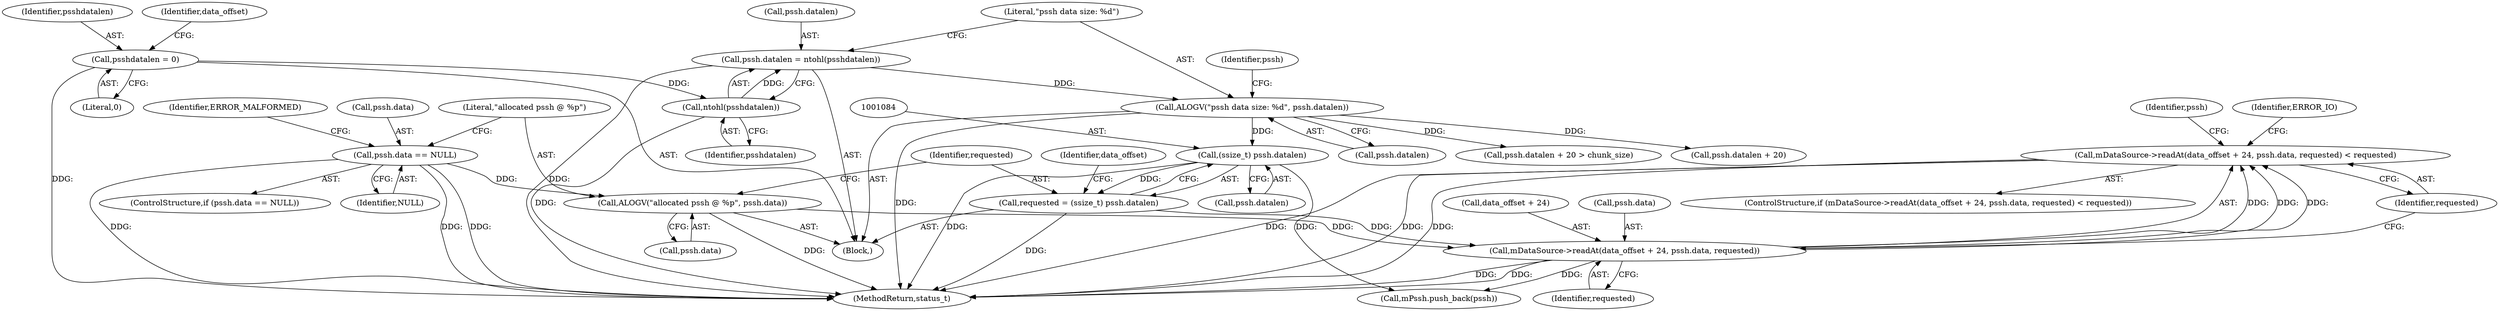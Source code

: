 digraph "0_Android_6fe85f7e15203e48df2cc3e8e1c4bc6ad49dc968@API" {
"1001089" [label="(Call,mDataSource->readAt(data_offset + 24, pssh.data, requested) < requested)"];
"1001090" [label="(Call,mDataSource->readAt(data_offset + 24, pssh.data, requested))"];
"1001075" [label="(Call,ALOGV(\"allocated pssh @ %p\", pssh.data))"];
"1001067" [label="(Call,pssh.data == NULL)"];
"1001081" [label="(Call,requested = (ssize_t) pssh.datalen)"];
"1001083" [label="(Call,(ssize_t) pssh.datalen)"];
"1001043" [label="(Call,ALOGV(\"pssh data size: %d\", pssh.datalen))"];
"1001037" [label="(Call,pssh.datalen = ntohl(psshdatalen))"];
"1001041" [label="(Call,ntohl(psshdatalen))"];
"1001021" [label="(Call,psshdatalen = 0)"];
"1001043" [label="(Call,ALOGV(\"pssh data size: %d\", pssh.datalen))"];
"1001041" [label="(Call,ntohl(psshdatalen))"];
"1001045" [label="(Call,pssh.datalen)"];
"1001074" [label="(Identifier,ERROR_MALFORMED)"];
"1001028" [label="(Identifier,data_offset)"];
"1001068" [label="(Call,pssh.data)"];
"1001091" [label="(Call,data_offset + 24)"];
"1001089" [label="(Call,mDataSource->readAt(data_offset + 24, pssh.data, requested) < requested)"];
"1001092" [label="(Identifier,data_offset)"];
"1002927" [label="(MethodReturn,status_t)"];
"1001097" [label="(Identifier,requested)"];
"1001083" [label="(Call,(ssize_t) pssh.datalen)"];
"1000999" [label="(Block,)"];
"1001102" [label="(Call,mPssh.push_back(pssh))"];
"1001094" [label="(Call,pssh.data)"];
"1001085" [label="(Call,pssh.datalen)"];
"1001049" [label="(Call,pssh.datalen + 20 > chunk_size)"];
"1001101" [label="(Identifier,ERROR_IO)"];
"1001023" [label="(Literal,0)"];
"1001098" [label="(Identifier,requested)"];
"1001067" [label="(Call,pssh.data == NULL)"];
"1001052" [label="(Identifier,pssh)"];
"1001075" [label="(Call,ALOGV(\"allocated pssh @ %p\", pssh.data))"];
"1001088" [label="(ControlStructure,if (mDataSource->readAt(data_offset + 24, pssh.data, requested) < requested))"];
"1001082" [label="(Identifier,requested)"];
"1001022" [label="(Identifier,psshdatalen)"];
"1001077" [label="(Call,pssh.data)"];
"1001090" [label="(Call,mDataSource->readAt(data_offset + 24, pssh.data, requested))"];
"1001037" [label="(Call,pssh.datalen = ntohl(psshdatalen))"];
"1001081" [label="(Call,requested = (ssize_t) pssh.datalen)"];
"1001066" [label="(ControlStructure,if (pssh.data == NULL))"];
"1001050" [label="(Call,pssh.datalen + 20)"];
"1001021" [label="(Call,psshdatalen = 0)"];
"1001076" [label="(Literal,\"allocated pssh @ %p\")"];
"1001038" [label="(Call,pssh.datalen)"];
"1001044" [label="(Literal,\"pssh data size: %d\")"];
"1001042" [label="(Identifier,psshdatalen)"];
"1001103" [label="(Identifier,pssh)"];
"1001071" [label="(Identifier,NULL)"];
"1001089" -> "1001088"  [label="AST: "];
"1001089" -> "1001098"  [label="CFG: "];
"1001090" -> "1001089"  [label="AST: "];
"1001098" -> "1001089"  [label="AST: "];
"1001101" -> "1001089"  [label="CFG: "];
"1001103" -> "1001089"  [label="CFG: "];
"1001089" -> "1002927"  [label="DDG: "];
"1001089" -> "1002927"  [label="DDG: "];
"1001089" -> "1002927"  [label="DDG: "];
"1001090" -> "1001089"  [label="DDG: "];
"1001090" -> "1001089"  [label="DDG: "];
"1001090" -> "1001089"  [label="DDG: "];
"1001090" -> "1001097"  [label="CFG: "];
"1001091" -> "1001090"  [label="AST: "];
"1001094" -> "1001090"  [label="AST: "];
"1001097" -> "1001090"  [label="AST: "];
"1001098" -> "1001090"  [label="CFG: "];
"1001090" -> "1002927"  [label="DDG: "];
"1001090" -> "1002927"  [label="DDG: "];
"1001075" -> "1001090"  [label="DDG: "];
"1001081" -> "1001090"  [label="DDG: "];
"1001090" -> "1001102"  [label="DDG: "];
"1001075" -> "1000999"  [label="AST: "];
"1001075" -> "1001077"  [label="CFG: "];
"1001076" -> "1001075"  [label="AST: "];
"1001077" -> "1001075"  [label="AST: "];
"1001082" -> "1001075"  [label="CFG: "];
"1001075" -> "1002927"  [label="DDG: "];
"1001067" -> "1001075"  [label="DDG: "];
"1001067" -> "1001066"  [label="AST: "];
"1001067" -> "1001071"  [label="CFG: "];
"1001068" -> "1001067"  [label="AST: "];
"1001071" -> "1001067"  [label="AST: "];
"1001074" -> "1001067"  [label="CFG: "];
"1001076" -> "1001067"  [label="CFG: "];
"1001067" -> "1002927"  [label="DDG: "];
"1001067" -> "1002927"  [label="DDG: "];
"1001067" -> "1002927"  [label="DDG: "];
"1001081" -> "1000999"  [label="AST: "];
"1001081" -> "1001083"  [label="CFG: "];
"1001082" -> "1001081"  [label="AST: "];
"1001083" -> "1001081"  [label="AST: "];
"1001092" -> "1001081"  [label="CFG: "];
"1001081" -> "1002927"  [label="DDG: "];
"1001083" -> "1001081"  [label="DDG: "];
"1001083" -> "1001085"  [label="CFG: "];
"1001084" -> "1001083"  [label="AST: "];
"1001085" -> "1001083"  [label="AST: "];
"1001083" -> "1002927"  [label="DDG: "];
"1001043" -> "1001083"  [label="DDG: "];
"1001083" -> "1001102"  [label="DDG: "];
"1001043" -> "1000999"  [label="AST: "];
"1001043" -> "1001045"  [label="CFG: "];
"1001044" -> "1001043"  [label="AST: "];
"1001045" -> "1001043"  [label="AST: "];
"1001052" -> "1001043"  [label="CFG: "];
"1001043" -> "1002927"  [label="DDG: "];
"1001037" -> "1001043"  [label="DDG: "];
"1001043" -> "1001049"  [label="DDG: "];
"1001043" -> "1001050"  [label="DDG: "];
"1001037" -> "1000999"  [label="AST: "];
"1001037" -> "1001041"  [label="CFG: "];
"1001038" -> "1001037"  [label="AST: "];
"1001041" -> "1001037"  [label="AST: "];
"1001044" -> "1001037"  [label="CFG: "];
"1001037" -> "1002927"  [label="DDG: "];
"1001041" -> "1001037"  [label="DDG: "];
"1001041" -> "1001042"  [label="CFG: "];
"1001042" -> "1001041"  [label="AST: "];
"1001041" -> "1002927"  [label="DDG: "];
"1001021" -> "1001041"  [label="DDG: "];
"1001021" -> "1000999"  [label="AST: "];
"1001021" -> "1001023"  [label="CFG: "];
"1001022" -> "1001021"  [label="AST: "];
"1001023" -> "1001021"  [label="AST: "];
"1001028" -> "1001021"  [label="CFG: "];
"1001021" -> "1002927"  [label="DDG: "];
}
